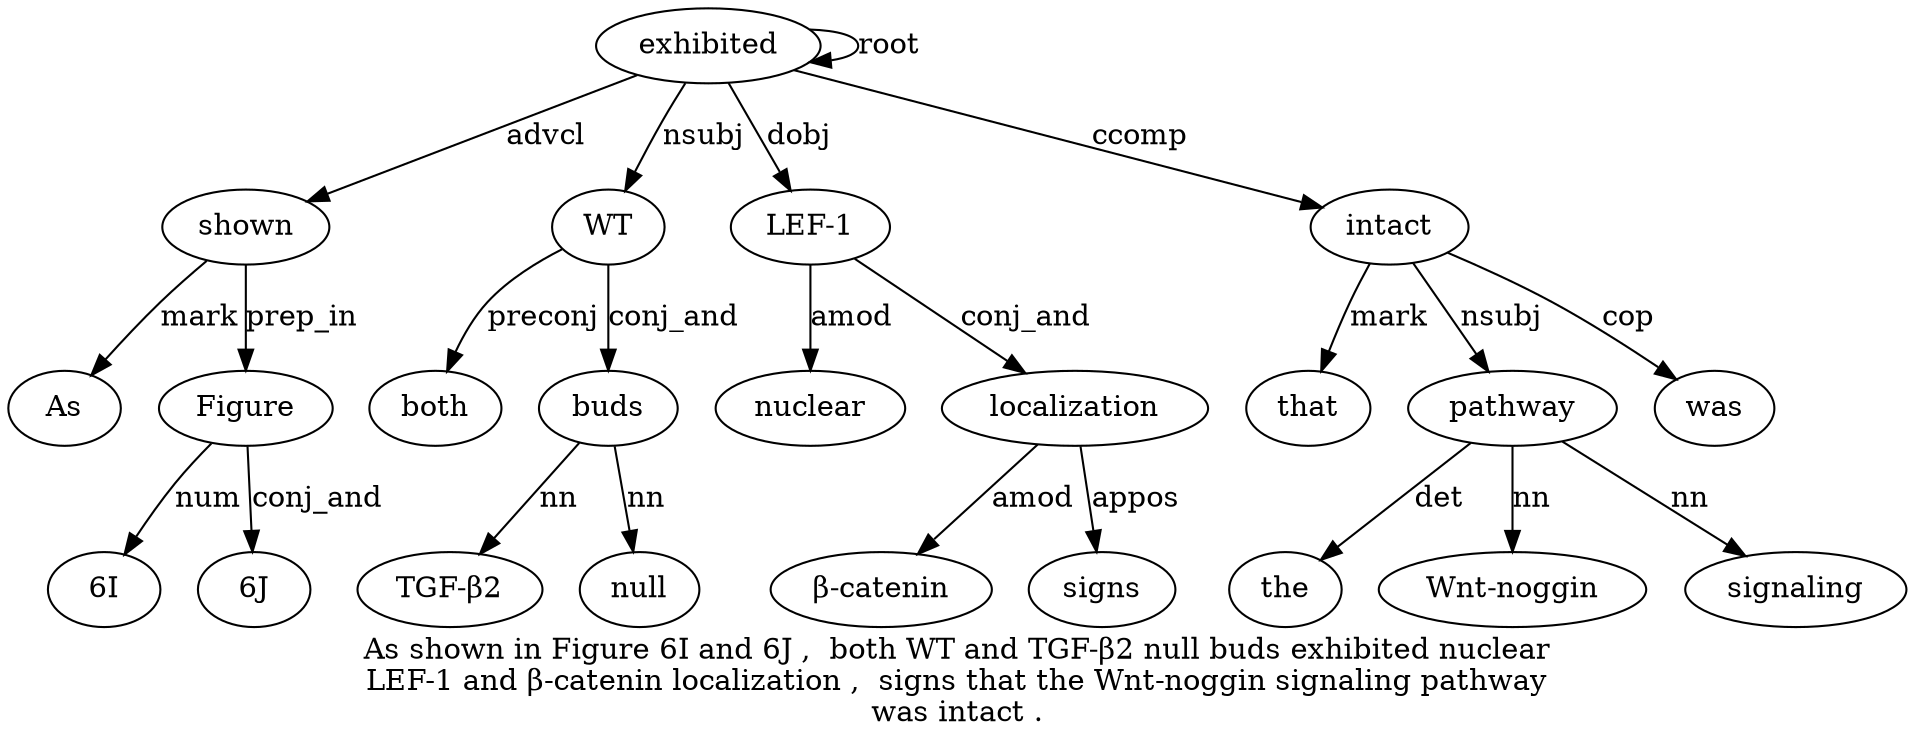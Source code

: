 digraph "As shown in Figure 6I and 6J ,  both WT and TGF-β2 null buds exhibited nuclear LEF-1 and β-catenin localization ,  signs that the Wnt-noggin signaling pathway was intact ." {
label="As shown in Figure 6I and 6J ,  both WT and TGF-β2 null buds exhibited nuclear
LEF-1 and β-catenin localization ,  signs that the Wnt-noggin signaling pathway
was intact .";
shown2 [style=filled, fillcolor=white, label=shown];
As1 [style=filled, fillcolor=white, label=As];
shown2 -> As1  [label=mark];
exhibited15 [style=filled, fillcolor=white, label=exhibited];
exhibited15 -> shown2  [label=advcl];
Figure4 [style=filled, fillcolor=white, label=Figure];
shown2 -> Figure4  [label=prep_in];
"6I5" [style=filled, fillcolor=white, label="6I"];
Figure4 -> "6I5"  [label=num];
"6J7" [style=filled, fillcolor=white, label="6J"];
Figure4 -> "6J7"  [label=conj_and];
WT10 [style=filled, fillcolor=white, label=WT];
both9 [style=filled, fillcolor=white, label=both];
WT10 -> both9  [label=preconj];
exhibited15 -> WT10  [label=nsubj];
buds14 [style=filled, fillcolor=white, label=buds];
"TGF-β21" [style=filled, fillcolor=white, label="TGF-β2"];
buds14 -> "TGF-β21"  [label=nn];
null13 [style=filled, fillcolor=white, label=null];
buds14 -> null13  [label=nn];
WT10 -> buds14  [label=conj_and];
exhibited15 -> exhibited15  [label=root];
"LEF-17" [style=filled, fillcolor=white, label="LEF-1"];
nuclear16 [style=filled, fillcolor=white, label=nuclear];
"LEF-17" -> nuclear16  [label=amod];
exhibited15 -> "LEF-17"  [label=dobj];
localization20 [style=filled, fillcolor=white, label=localization];
"β-catenin19" [style=filled, fillcolor=white, label="β-catenin"];
localization20 -> "β-catenin19"  [label=amod];
"LEF-17" -> localization20  [label=conj_and];
signs22 [style=filled, fillcolor=white, label=signs];
localization20 -> signs22  [label=appos];
intact29 [style=filled, fillcolor=white, label=intact];
that23 [style=filled, fillcolor=white, label=that];
intact29 -> that23  [label=mark];
pathway27 [style=filled, fillcolor=white, label=pathway];
the24 [style=filled, fillcolor=white, label=the];
pathway27 -> the24  [label=det];
"Wnt-noggin25" [style=filled, fillcolor=white, label="Wnt-noggin"];
pathway27 -> "Wnt-noggin25"  [label=nn];
signaling26 [style=filled, fillcolor=white, label=signaling];
pathway27 -> signaling26  [label=nn];
intact29 -> pathway27  [label=nsubj];
was28 [style=filled, fillcolor=white, label=was];
intact29 -> was28  [label=cop];
exhibited15 -> intact29  [label=ccomp];
}
